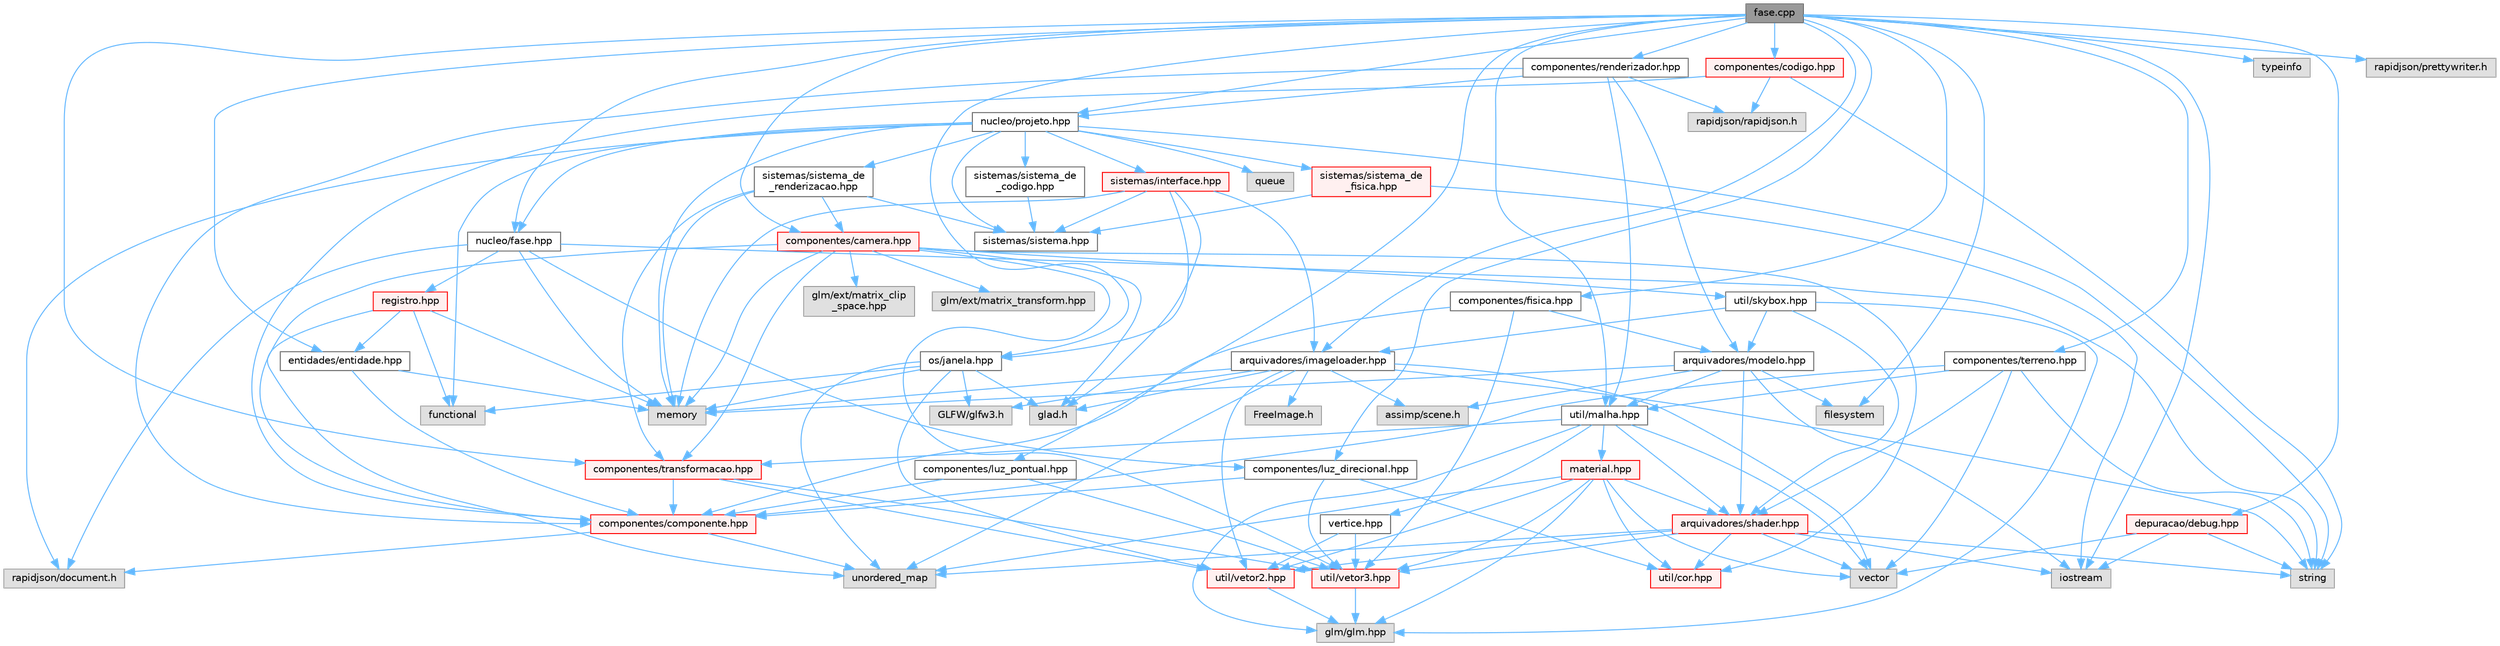 digraph "fase.cpp"
{
 // LATEX_PDF_SIZE
  bgcolor="transparent";
  edge [fontname=Helvetica,fontsize=10,labelfontname=Helvetica,labelfontsize=10];
  node [fontname=Helvetica,fontsize=10,shape=box,height=0.2,width=0.4];
  Node1 [id="Node000001",label="fase.cpp",height=0.2,width=0.4,color="gray40", fillcolor="grey60", style="filled", fontcolor="black",tooltip=" "];
  Node1 -> Node2 [id="edge1_Node000001_Node000002",color="steelblue1",style="solid",tooltip=" "];
  Node2 [id="Node000002",label="nucleo/fase.hpp",height=0.2,width=0.4,color="grey40", fillcolor="white", style="filled",URL="$fase_8hpp_source.html",tooltip=" "];
  Node2 -> Node3 [id="edge2_Node000002_Node000003",color="steelblue1",style="solid",tooltip=" "];
  Node3 [id="Node000003",label="string",height=0.2,width=0.4,color="grey60", fillcolor="#E0E0E0", style="filled",tooltip=" "];
  Node2 -> Node4 [id="edge3_Node000002_Node000004",color="steelblue1",style="solid",tooltip=" "];
  Node4 [id="Node000004",label="memory",height=0.2,width=0.4,color="grey60", fillcolor="#E0E0E0", style="filled",tooltip=" "];
  Node2 -> Node5 [id="edge4_Node000002_Node000005",color="steelblue1",style="solid",tooltip=" "];
  Node5 [id="Node000005",label="rapidjson/document.h",height=0.2,width=0.4,color="grey60", fillcolor="#E0E0E0", style="filled",tooltip=" "];
  Node2 -> Node6 [id="edge5_Node000002_Node000006",color="steelblue1",style="solid",tooltip=" "];
  Node6 [id="Node000006",label="registro.hpp",height=0.2,width=0.4,color="red", fillcolor="#FFF0F0", style="filled",URL="$registro_8hpp.html",tooltip="Inclusoes e definições relacionadas à registro."];
  Node6 -> Node7 [id="edge6_Node000006_Node000007",color="steelblue1",style="solid",tooltip=" "];
  Node7 [id="Node000007",label="unordered_map",height=0.2,width=0.4,color="grey60", fillcolor="#E0E0E0", style="filled",tooltip=" "];
  Node6 -> Node4 [id="edge7_Node000006_Node000004",color="steelblue1",style="solid",tooltip=" "];
  Node6 -> Node10 [id="edge8_Node000006_Node000010",color="steelblue1",style="solid",tooltip=" "];
  Node10 [id="Node000010",label="functional",height=0.2,width=0.4,color="grey60", fillcolor="#E0E0E0", style="filled",tooltip=" "];
  Node6 -> Node11 [id="edge9_Node000006_Node000011",color="steelblue1",style="solid",tooltip=" "];
  Node11 [id="Node000011",label="entidades/entidade.hpp",height=0.2,width=0.4,color="grey40", fillcolor="white", style="filled",URL="$entidade_8hpp.html",tooltip="Inclusoes e definições relacionadas à entidade/."];
  Node11 -> Node4 [id="edge10_Node000011_Node000004",color="steelblue1",style="solid",tooltip=" "];
  Node11 -> Node12 [id="edge11_Node000011_Node000012",color="steelblue1",style="solid",tooltip=" "];
  Node12 [id="Node000012",label="componentes/componente.hpp",height=0.2,width=0.4,color="red", fillcolor="#FFF0F0", style="filled",URL="$componente_8hpp.html",tooltip="Estrutura base para componetes."];
  Node12 -> Node7 [id="edge12_Node000012_Node000007",color="steelblue1",style="solid",tooltip=" "];
  Node12 -> Node5 [id="edge13_Node000012_Node000005",color="steelblue1",style="solid",tooltip=" "];
  Node2 -> Node17 [id="edge14_Node000002_Node000017",color="steelblue1",style="solid",tooltip=" "];
  Node17 [id="Node000017",label="componentes/luz_direcional.hpp",height=0.2,width=0.4,color="grey40", fillcolor="white", style="filled",URL="$luz__direcional_8hpp.html",tooltip=" "];
  Node17 -> Node12 [id="edge15_Node000017_Node000012",color="steelblue1",style="solid",tooltip=" "];
  Node17 -> Node18 [id="edge16_Node000017_Node000018",color="steelblue1",style="solid",tooltip=" "];
  Node18 [id="Node000018",label="util/vetor3.hpp",height=0.2,width=0.4,color="red", fillcolor="#FFF0F0", style="filled",URL="$vetor3_8hpp.html",tooltip=" "];
  Node18 -> Node21 [id="edge17_Node000018_Node000021",color="steelblue1",style="solid",tooltip=" "];
  Node21 [id="Node000021",label="glm/glm.hpp",height=0.2,width=0.4,color="grey60", fillcolor="#E0E0E0", style="filled",tooltip=" "];
  Node17 -> Node22 [id="edge18_Node000017_Node000022",color="steelblue1",style="solid",tooltip=" "];
  Node22 [id="Node000022",label="util/cor.hpp",height=0.2,width=0.4,color="red", fillcolor="#FFF0F0", style="filled",URL="$cor_8hpp.html",tooltip=" "];
  Node1 -> Node24 [id="edge19_Node000001_Node000024",color="steelblue1",style="solid",tooltip=" "];
  Node24 [id="Node000024",label="arquivadores/imageloader.hpp",height=0.2,width=0.4,color="grey40", fillcolor="white", style="filled",URL="$imageloader_8hpp.html",tooltip=" "];
  Node24 -> Node25 [id="edge20_Node000024_Node000025",color="steelblue1",style="solid",tooltip=" "];
  Node25 [id="Node000025",label="glad.h",height=0.2,width=0.4,color="grey60", fillcolor="#E0E0E0", style="filled",tooltip=" "];
  Node24 -> Node26 [id="edge21_Node000024_Node000026",color="steelblue1",style="solid",tooltip=" "];
  Node26 [id="Node000026",label="GLFW/glfw3.h",height=0.2,width=0.4,color="grey60", fillcolor="#E0E0E0", style="filled",tooltip=" "];
  Node24 -> Node3 [id="edge22_Node000024_Node000003",color="steelblue1",style="solid",tooltip=" "];
  Node24 -> Node7 [id="edge23_Node000024_Node000007",color="steelblue1",style="solid",tooltip=" "];
  Node24 -> Node27 [id="edge24_Node000024_Node000027",color="steelblue1",style="solid",tooltip=" "];
  Node27 [id="Node000027",label="FreeImage.h",height=0.2,width=0.4,color="grey60", fillcolor="#E0E0E0", style="filled",tooltip=" "];
  Node24 -> Node28 [id="edge25_Node000024_Node000028",color="steelblue1",style="solid",tooltip=" "];
  Node28 [id="Node000028",label="assimp/scene.h",height=0.2,width=0.4,color="grey60", fillcolor="#E0E0E0", style="filled",tooltip=" "];
  Node24 -> Node29 [id="edge26_Node000024_Node000029",color="steelblue1",style="solid",tooltip=" "];
  Node29 [id="Node000029",label="vector",height=0.2,width=0.4,color="grey60", fillcolor="#E0E0E0", style="filled",tooltip=" "];
  Node24 -> Node4 [id="edge27_Node000024_Node000004",color="steelblue1",style="solid",tooltip=" "];
  Node24 -> Node30 [id="edge28_Node000024_Node000030",color="steelblue1",style="solid",tooltip=" "];
  Node30 [id="Node000030",label="util/vetor2.hpp",height=0.2,width=0.4,color="red", fillcolor="#FFF0F0", style="filled",URL="$vetor2_8hpp.html",tooltip=" "];
  Node30 -> Node21 [id="edge29_Node000030_Node000021",color="steelblue1",style="solid",tooltip=" "];
  Node1 -> Node31 [id="edge30_Node000001_Node000031",color="steelblue1",style="solid",tooltip=" "];
  Node31 [id="Node000031",label="util/malha.hpp",height=0.2,width=0.4,color="grey40", fillcolor="white", style="filled",URL="$malha_8hpp.html",tooltip=" "];
  Node31 -> Node29 [id="edge31_Node000031_Node000029",color="steelblue1",style="solid",tooltip=" "];
  Node31 -> Node21 [id="edge32_Node000031_Node000021",color="steelblue1",style="solid",tooltip=" "];
  Node31 -> Node32 [id="edge33_Node000031_Node000032",color="steelblue1",style="solid",tooltip=" "];
  Node32 [id="Node000032",label="material.hpp",height=0.2,width=0.4,color="red", fillcolor="#FFF0F0", style="filled",URL="$material_8hpp.html",tooltip=" "];
  Node32 -> Node7 [id="edge34_Node000032_Node000007",color="steelblue1",style="solid",tooltip=" "];
  Node32 -> Node29 [id="edge35_Node000032_Node000029",color="steelblue1",style="solid",tooltip=" "];
  Node32 -> Node33 [id="edge36_Node000032_Node000033",color="steelblue1",style="solid",tooltip=" "];
  Node33 [id="Node000033",label="arquivadores/shader.hpp",height=0.2,width=0.4,color="red", fillcolor="#FFF0F0", style="filled",URL="$shader_8hpp.html",tooltip="Gerencia os shaders GLSL."];
  Node33 -> Node3 [id="edge37_Node000033_Node000003",color="steelblue1",style="solid",tooltip=" "];
  Node33 -> Node36 [id="edge38_Node000033_Node000036",color="steelblue1",style="solid",tooltip=" "];
  Node36 [id="Node000036",label="iostream",height=0.2,width=0.4,color="grey60", fillcolor="#E0E0E0", style="filled",tooltip=" "];
  Node33 -> Node29 [id="edge39_Node000033_Node000029",color="steelblue1",style="solid",tooltip=" "];
  Node33 -> Node7 [id="edge40_Node000033_Node000007",color="steelblue1",style="solid",tooltip=" "];
  Node33 -> Node30 [id="edge41_Node000033_Node000030",color="steelblue1",style="solid",tooltip=" "];
  Node33 -> Node18 [id="edge42_Node000033_Node000018",color="steelblue1",style="solid",tooltip=" "];
  Node33 -> Node22 [id="edge43_Node000033_Node000022",color="steelblue1",style="solid",tooltip=" "];
  Node32 -> Node30 [id="edge44_Node000032_Node000030",color="steelblue1",style="solid",tooltip=" "];
  Node32 -> Node18 [id="edge45_Node000032_Node000018",color="steelblue1",style="solid",tooltip=" "];
  Node32 -> Node21 [id="edge46_Node000032_Node000021",color="steelblue1",style="solid",tooltip=" "];
  Node32 -> Node22 [id="edge47_Node000032_Node000022",color="steelblue1",style="solid",tooltip=" "];
  Node31 -> Node42 [id="edge48_Node000031_Node000042",color="steelblue1",style="solid",tooltip=" "];
  Node42 [id="Node000042",label="vertice.hpp",height=0.2,width=0.4,color="grey40", fillcolor="white", style="filled",URL="$vertice_8hpp.html",tooltip=" "];
  Node42 -> Node30 [id="edge49_Node000042_Node000030",color="steelblue1",style="solid",tooltip=" "];
  Node42 -> Node18 [id="edge50_Node000042_Node000018",color="steelblue1",style="solid",tooltip=" "];
  Node31 -> Node43 [id="edge51_Node000031_Node000043",color="steelblue1",style="solid",tooltip=" "];
  Node43 [id="Node000043",label="componentes/transformacao.hpp",height=0.2,width=0.4,color="red", fillcolor="#FFF0F0", style="filled",URL="$transformacao_8hpp.html",tooltip="Calcula a mtriz de modelo para um objeto 3d qualquer."];
  Node43 -> Node12 [id="edge52_Node000043_Node000012",color="steelblue1",style="solid",tooltip=" "];
  Node43 -> Node30 [id="edge53_Node000043_Node000030",color="steelblue1",style="solid",tooltip=" "];
  Node43 -> Node18 [id="edge54_Node000043_Node000018",color="steelblue1",style="solid",tooltip=" "];
  Node31 -> Node33 [id="edge55_Node000031_Node000033",color="steelblue1",style="solid",tooltip=" "];
  Node1 -> Node47 [id="edge56_Node000001_Node000047",color="steelblue1",style="solid",tooltip=" "];
  Node47 [id="Node000047",label="nucleo/projeto.hpp",height=0.2,width=0.4,color="grey40", fillcolor="white", style="filled",URL="$projeto_8hpp.html",tooltip="Classe projeto."];
  Node47 -> Node3 [id="edge57_Node000047_Node000003",color="steelblue1",style="solid",tooltip=" "];
  Node47 -> Node48 [id="edge58_Node000047_Node000048",color="steelblue1",style="solid",tooltip=" "];
  Node48 [id="Node000048",label="queue",height=0.2,width=0.4,color="grey60", fillcolor="#E0E0E0", style="filled",tooltip=" "];
  Node47 -> Node10 [id="edge59_Node000047_Node000010",color="steelblue1",style="solid",tooltip=" "];
  Node47 -> Node5 [id="edge60_Node000047_Node000005",color="steelblue1",style="solid",tooltip=" "];
  Node47 -> Node4 [id="edge61_Node000047_Node000004",color="steelblue1",style="solid",tooltip=" "];
  Node47 -> Node2 [id="edge62_Node000047_Node000002",color="steelblue1",style="solid",tooltip=" "];
  Node47 -> Node49 [id="edge63_Node000047_Node000049",color="steelblue1",style="solid",tooltip=" "];
  Node49 [id="Node000049",label="sistemas/sistema.hpp",height=0.2,width=0.4,color="grey40", fillcolor="white", style="filled",URL="$sistemas_2sistema_8hpp.html",tooltip=" "];
  Node47 -> Node50 [id="edge64_Node000047_Node000050",color="steelblue1",style="solid",tooltip=" "];
  Node50 [id="Node000050",label="sistemas/sistema_de\l_fisica.hpp",height=0.2,width=0.4,color="red", fillcolor="#FFF0F0", style="filled",URL="$sistema__de__fisica_8hpp.html",tooltip=" "];
  Node50 -> Node49 [id="edge65_Node000050_Node000049",color="steelblue1",style="solid",tooltip=" "];
  Node50 -> Node36 [id="edge66_Node000050_Node000036",color="steelblue1",style="solid",tooltip=" "];
  Node47 -> Node52 [id="edge67_Node000047_Node000052",color="steelblue1",style="solid",tooltip=" "];
  Node52 [id="Node000052",label="sistemas/sistema_de\l_renderizacao.hpp",height=0.2,width=0.4,color="grey40", fillcolor="white", style="filled",URL="$sistema__de__renderizacao_8hpp.html",tooltip=" "];
  Node52 -> Node49 [id="edge68_Node000052_Node000049",color="steelblue1",style="solid",tooltip=" "];
  Node52 -> Node53 [id="edge69_Node000052_Node000053",color="steelblue1",style="solid",tooltip=" "];
  Node53 [id="Node000053",label="componentes/camera.hpp",height=0.2,width=0.4,color="red", fillcolor="#FFF0F0", style="filled",URL="$camera_8hpp_source.html",tooltip=" "];
  Node53 -> Node54 [id="edge70_Node000053_Node000054",color="steelblue1",style="solid",tooltip=" "];
  Node54 [id="Node000054",label="glm/ext/matrix_clip\l_space.hpp",height=0.2,width=0.4,color="grey60", fillcolor="#E0E0E0", style="filled",tooltip=" "];
  Node53 -> Node55 [id="edge71_Node000053_Node000055",color="steelblue1",style="solid",tooltip=" "];
  Node55 [id="Node000055",label="glm/ext/matrix_transform.hpp",height=0.2,width=0.4,color="grey60", fillcolor="#E0E0E0", style="filled",tooltip=" "];
  Node53 -> Node4 [id="edge72_Node000053_Node000004",color="steelblue1",style="solid",tooltip=" "];
  Node53 -> Node25 [id="edge73_Node000053_Node000025",color="steelblue1",style="solid",tooltip=" "];
  Node53 -> Node12 [id="edge74_Node000053_Node000012",color="steelblue1",style="solid",tooltip=" "];
  Node53 -> Node43 [id="edge75_Node000053_Node000043",color="steelblue1",style="solid",tooltip=" "];
  Node53 -> Node56 [id="edge76_Node000053_Node000056",color="steelblue1",style="solid",tooltip=" "];
  Node56 [id="Node000056",label="util/skybox.hpp",height=0.2,width=0.4,color="grey40", fillcolor="white", style="filled",URL="$skybox_8hpp.html",tooltip=" "];
  Node56 -> Node33 [id="edge77_Node000056_Node000033",color="steelblue1",style="solid",tooltip=" "];
  Node56 -> Node24 [id="edge78_Node000056_Node000024",color="steelblue1",style="solid",tooltip=" "];
  Node56 -> Node57 [id="edge79_Node000056_Node000057",color="steelblue1",style="solid",tooltip=" "];
  Node57 [id="Node000057",label="arquivadores/modelo.hpp",height=0.2,width=0.4,color="grey40", fillcolor="white", style="filled",URL="$modelo_8hpp_source.html",tooltip=" "];
  Node57 -> Node4 [id="edge80_Node000057_Node000004",color="steelblue1",style="solid",tooltip=" "];
  Node57 -> Node28 [id="edge81_Node000057_Node000028",color="steelblue1",style="solid",tooltip=" "];
  Node57 -> Node58 [id="edge82_Node000057_Node000058",color="steelblue1",style="solid",tooltip=" "];
  Node58 [id="Node000058",label="filesystem",height=0.2,width=0.4,color="grey60", fillcolor="#E0E0E0", style="filled",tooltip=" "];
  Node57 -> Node31 [id="edge83_Node000057_Node000031",color="steelblue1",style="solid",tooltip=" "];
  Node57 -> Node36 [id="edge84_Node000057_Node000036",color="steelblue1",style="solid",tooltip=" "];
  Node57 -> Node33 [id="edge85_Node000057_Node000033",color="steelblue1",style="solid",tooltip=" "];
  Node56 -> Node21 [id="edge86_Node000056_Node000021",color="steelblue1",style="solid",tooltip=" "];
  Node53 -> Node18 [id="edge87_Node000053_Node000018",color="steelblue1",style="solid",tooltip=" "];
  Node53 -> Node22 [id="edge88_Node000053_Node000022",color="steelblue1",style="solid",tooltip=" "];
  Node52 -> Node43 [id="edge89_Node000052_Node000043",color="steelblue1",style="solid",tooltip=" "];
  Node52 -> Node4 [id="edge90_Node000052_Node000004",color="steelblue1",style="solid",tooltip=" "];
  Node47 -> Node59 [id="edge91_Node000047_Node000059",color="steelblue1",style="solid",tooltip=" "];
  Node59 [id="Node000059",label="sistemas/sistema_de\l_codigo.hpp",height=0.2,width=0.4,color="grey40", fillcolor="white", style="filled",URL="$sistema__de__codigo_8hpp.html",tooltip=" "];
  Node59 -> Node49 [id="edge92_Node000059_Node000049",color="steelblue1",style="solid",tooltip=" "];
  Node47 -> Node60 [id="edge93_Node000047_Node000060",color="steelblue1",style="solid",tooltip=" "];
  Node60 [id="Node000060",label="sistemas/interface.hpp",height=0.2,width=0.4,color="red", fillcolor="#FFF0F0", style="filled",URL="$interface_8hpp_source.html",tooltip=" "];
  Node60 -> Node25 [id="edge94_Node000060_Node000025",color="steelblue1",style="solid",tooltip=" "];
  Node60 -> Node4 [id="edge95_Node000060_Node000004",color="steelblue1",style="solid",tooltip=" "];
  Node60 -> Node49 [id="edge96_Node000060_Node000049",color="steelblue1",style="solid",tooltip=" "];
  Node60 -> Node24 [id="edge97_Node000060_Node000024",color="steelblue1",style="solid",tooltip=" "];
  Node60 -> Node72 [id="edge98_Node000060_Node000072",color="steelblue1",style="solid",tooltip=" "];
  Node72 [id="Node000072",label="os/janela.hpp",height=0.2,width=0.4,color="grey40", fillcolor="white", style="filled",URL="$janela_8hpp_source.html",tooltip=" "];
  Node72 -> Node10 [id="edge99_Node000072_Node000010",color="steelblue1",style="solid",tooltip=" "];
  Node72 -> Node4 [id="edge100_Node000072_Node000004",color="steelblue1",style="solid",tooltip=" "];
  Node72 -> Node7 [id="edge101_Node000072_Node000007",color="steelblue1",style="solid",tooltip=" "];
  Node72 -> Node25 [id="edge102_Node000072_Node000025",color="steelblue1",style="solid",tooltip=" "];
  Node72 -> Node26 [id="edge103_Node000072_Node000026",color="steelblue1",style="solid",tooltip=" "];
  Node72 -> Node30 [id="edge104_Node000072_Node000030",color="steelblue1",style="solid",tooltip=" "];
  Node1 -> Node72 [id="edge105_Node000001_Node000072",color="steelblue1",style="solid",tooltip=" "];
  Node1 -> Node73 [id="edge106_Node000001_Node000073",color="steelblue1",style="solid",tooltip=" "];
  Node73 [id="Node000073",label="componentes/renderizador.hpp",height=0.2,width=0.4,color="grey40", fillcolor="white", style="filled",URL="$renderizador_8hpp.html",tooltip=" "];
  Node73 -> Node74 [id="edge107_Node000073_Node000074",color="steelblue1",style="solid",tooltip=" "];
  Node74 [id="Node000074",label="rapidjson/rapidjson.h",height=0.2,width=0.4,color="grey60", fillcolor="#E0E0E0", style="filled",tooltip=" "];
  Node73 -> Node47 [id="edge108_Node000073_Node000047",color="steelblue1",style="solid",tooltip=" "];
  Node73 -> Node31 [id="edge109_Node000073_Node000031",color="steelblue1",style="solid",tooltip=" "];
  Node73 -> Node57 [id="edge110_Node000073_Node000057",color="steelblue1",style="solid",tooltip=" "];
  Node73 -> Node12 [id="edge111_Node000073_Node000012",color="steelblue1",style="solid",tooltip=" "];
  Node1 -> Node53 [id="edge112_Node000001_Node000053",color="steelblue1",style="solid",tooltip=" "];
  Node1 -> Node75 [id="edge113_Node000001_Node000075",color="steelblue1",style="solid",tooltip=" "];
  Node75 [id="Node000075",label="componentes/codigo.hpp",height=0.2,width=0.4,color="red", fillcolor="#FFF0F0", style="filled",URL="$codigo_8hpp.html",tooltip="Componente de código para entidades ECS."];
  Node75 -> Node3 [id="edge114_Node000075_Node000003",color="steelblue1",style="solid",tooltip=" "];
  Node75 -> Node74 [id="edge115_Node000075_Node000074",color="steelblue1",style="solid",tooltip=" "];
  Node75 -> Node12 [id="edge116_Node000075_Node000012",color="steelblue1",style="solid",tooltip=" "];
  Node1 -> Node78 [id="edge117_Node000001_Node000078",color="steelblue1",style="solid",tooltip=" "];
  Node78 [id="Node000078",label="componentes/terreno.hpp",height=0.2,width=0.4,color="grey40", fillcolor="white", style="filled",URL="$terreno_8hpp.html",tooltip=" "];
  Node78 -> Node29 [id="edge118_Node000078_Node000029",color="steelblue1",style="solid",tooltip=" "];
  Node78 -> Node3 [id="edge119_Node000078_Node000003",color="steelblue1",style="solid",tooltip=" "];
  Node78 -> Node12 [id="edge120_Node000078_Node000012",color="steelblue1",style="solid",tooltip=" "];
  Node78 -> Node31 [id="edge121_Node000078_Node000031",color="steelblue1",style="solid",tooltip=" "];
  Node78 -> Node33 [id="edge122_Node000078_Node000033",color="steelblue1",style="solid",tooltip=" "];
  Node1 -> Node79 [id="edge123_Node000001_Node000079",color="steelblue1",style="solid",tooltip=" "];
  Node79 [id="Node000079",label="componentes/luz_pontual.hpp",height=0.2,width=0.4,color="grey40", fillcolor="white", style="filled",URL="$luz__pontual_8hpp.html",tooltip=" "];
  Node79 -> Node12 [id="edge124_Node000079_Node000012",color="steelblue1",style="solid",tooltip=" "];
  Node79 -> Node18 [id="edge125_Node000079_Node000018",color="steelblue1",style="solid",tooltip=" "];
  Node1 -> Node17 [id="edge126_Node000001_Node000017",color="steelblue1",style="solid",tooltip=" "];
  Node1 -> Node43 [id="edge127_Node000001_Node000043",color="steelblue1",style="solid",tooltip=" "];
  Node1 -> Node80 [id="edge128_Node000001_Node000080",color="steelblue1",style="solid",tooltip=" "];
  Node80 [id="Node000080",label="componentes/fisica.hpp",height=0.2,width=0.4,color="grey40", fillcolor="white", style="filled",URL="$fisica_8hpp.html",tooltip=" "];
  Node80 -> Node57 [id="edge129_Node000080_Node000057",color="steelblue1",style="solid",tooltip=" "];
  Node80 -> Node12 [id="edge130_Node000080_Node000012",color="steelblue1",style="solid",tooltip=" "];
  Node80 -> Node18 [id="edge131_Node000080_Node000018",color="steelblue1",style="solid",tooltip=" "];
  Node1 -> Node11 [id="edge132_Node000001_Node000011",color="steelblue1",style="solid",tooltip=" "];
  Node1 -> Node58 [id="edge133_Node000001_Node000058",color="steelblue1",style="solid",tooltip=" "];
  Node1 -> Node36 [id="edge134_Node000001_Node000036",color="steelblue1",style="solid",tooltip=" "];
  Node1 -> Node81 [id="edge135_Node000001_Node000081",color="steelblue1",style="solid",tooltip=" "];
  Node81 [id="Node000081",label="typeinfo",height=0.2,width=0.4,color="grey60", fillcolor="#E0E0E0", style="filled",tooltip=" "];
  Node1 -> Node82 [id="edge136_Node000001_Node000082",color="steelblue1",style="solid",tooltip=" "];
  Node82 [id="Node000082",label="depuracao/debug.hpp",height=0.2,width=0.4,color="red", fillcolor="#FFF0F0", style="filled",URL="$debug_8hpp.html",tooltip=" "];
  Node82 -> Node29 [id="edge137_Node000082_Node000029",color="steelblue1",style="solid",tooltip=" "];
  Node82 -> Node3 [id="edge138_Node000082_Node000003",color="steelblue1",style="solid",tooltip=" "];
  Node82 -> Node36 [id="edge139_Node000082_Node000036",color="steelblue1",style="solid",tooltip=" "];
  Node1 -> Node83 [id="edge140_Node000001_Node000083",color="steelblue1",style="solid",tooltip=" "];
  Node83 [id="Node000083",label="rapidjson/prettywriter.h",height=0.2,width=0.4,color="grey60", fillcolor="#E0E0E0", style="filled",tooltip=" "];
}
